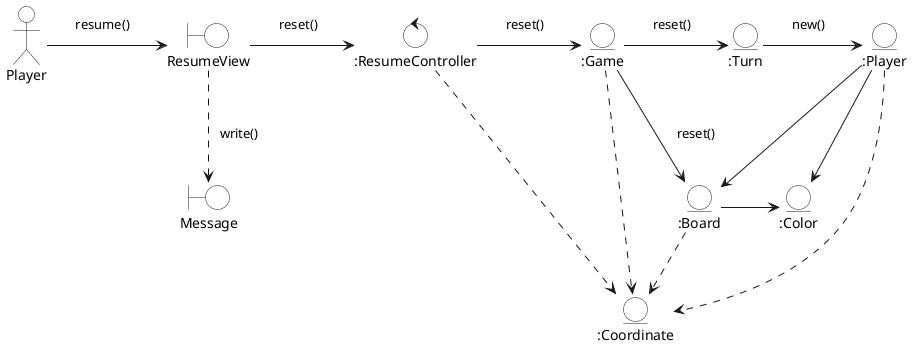 @startuml resumeComunicationDiagram
skinparam EntityBackgroundColor white
skinparam BoundaryBackgroundColor white
skinparam ControlBackgroundColor white
skinparam ActorBackgroundColor white
skinparam noteBackgroundColor transparent
skinparam noteBorderColor transparent


actor "Player" as Playerr

control ":ResumeController" as ResumeController

entity ":Board" as Board
entity ":Game" as Game
entity ":Turn" as Turn
entity ":Player" as Player

entity ":Coordinate" as Coordinate
entity ":Color" as Color

boundary ResumeView
boundary Message

Playerr -r-> ResumeView
note on link
    resume()
end note
ResumeView -r-> ResumeController
note on link
    reset()
end note
ResumeView ..> Message
note on link
    write()
end note
ResumeController -r-> Game
note on link
    reset()
end note
ResumeController ..> Coordinate
Game -r-> Turn
note on link
    reset()
end note
Game -down-> Board
note on link
    reset()
end note
Board ..> Coordinate
Board -> Color
Game ..> Coordinate
Player ..> Coordinate
Player --> Board
Player --> Color
Turn -r-> Player
note on link
    new()
end note
@enduml